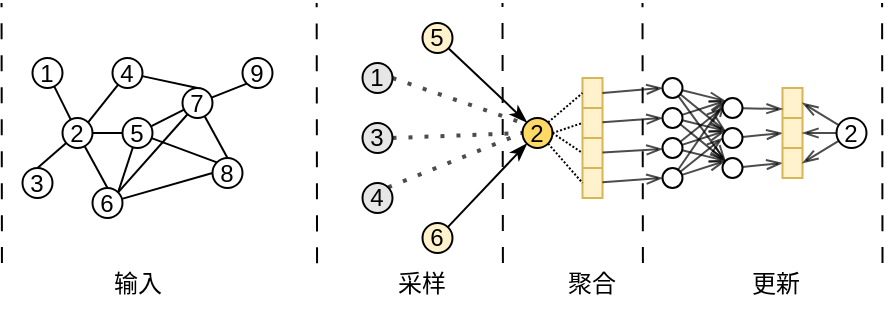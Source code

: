 <mxfile version="26.2.13" pages="2">
  <diagram name="第 1 页" id="LxelXvVXPiTQqQ4sb4Tv">
    <mxGraphModel dx="1076" dy="818" grid="1" gridSize="10" guides="1" tooltips="1" connect="1" arrows="1" fold="1" page="1" pageScale="1" pageWidth="827" pageHeight="1169" math="0" shadow="0">
      <root>
        <mxCell id="0" />
        <mxCell id="1" parent="0" />
        <mxCell id="H5An6maERPsgCziN6ppM-3" style="edgeStyle=none;rounded=0;orthogonalLoop=1;jettySize=auto;html=1;entryX=0.5;entryY=0;entryDx=0;entryDy=0;strokeColor=default;align=center;verticalAlign=middle;fontFamily=Helvetica;fontSize=11;fontColor=default;labelBackgroundColor=default;endArrow=none;endFill=0;" parent="1" source="H5An6maERPsgCziN6ppM-6" target="H5An6maERPsgCziN6ppM-20" edge="1">
          <mxGeometry relative="1" as="geometry" />
        </mxCell>
        <mxCell id="H5An6maERPsgCziN6ppM-4" style="edgeStyle=none;rounded=0;orthogonalLoop=1;jettySize=auto;html=1;entryX=0.5;entryY=0;entryDx=0;entryDy=0;strokeColor=default;align=center;verticalAlign=middle;fontFamily=Helvetica;fontSize=11;fontColor=default;labelBackgroundColor=default;endArrow=none;endFill=0;" parent="1" source="H5An6maERPsgCziN6ppM-6" target="H5An6maERPsgCziN6ppM-22" edge="1">
          <mxGeometry relative="1" as="geometry" />
        </mxCell>
        <mxCell id="H5An6maERPsgCziN6ppM-5" style="edgeStyle=none;rounded=0;orthogonalLoop=1;jettySize=auto;html=1;entryX=0;entryY=0.5;entryDx=0;entryDy=0;strokeColor=default;align=center;verticalAlign=middle;fontFamily=Helvetica;fontSize=11;fontColor=default;labelBackgroundColor=default;endArrow=none;endFill=0;" parent="1" source="H5An6maERPsgCziN6ppM-6" target="H5An6maERPsgCziN6ppM-17" edge="1">
          <mxGeometry relative="1" as="geometry" />
        </mxCell>
        <mxCell id="H5An6maERPsgCziN6ppM-6" value="2" style="ellipse;whiteSpace=wrap;html=1;aspect=fixed;fillColor=default;" parent="1" vertex="1">
          <mxGeometry x="406.25" y="1040" width="15" height="15" as="geometry" />
        </mxCell>
        <mxCell id="H5An6maERPsgCziN6ppM-7" style="edgeStyle=none;rounded=0;orthogonalLoop=1;jettySize=auto;html=1;entryX=1;entryY=0;entryDx=0;entryDy=0;strokeColor=default;align=center;verticalAlign=middle;fontFamily=Helvetica;fontSize=11;fontColor=default;labelBackgroundColor=default;endArrow=none;endFill=0;" parent="1" source="H5An6maERPsgCziN6ppM-9" target="H5An6maERPsgCziN6ppM-6" edge="1">
          <mxGeometry relative="1" as="geometry" />
        </mxCell>
        <mxCell id="H5An6maERPsgCziN6ppM-8" style="edgeStyle=none;rounded=0;orthogonalLoop=1;jettySize=auto;html=1;entryX=0.5;entryY=0;entryDx=0;entryDy=0;strokeColor=default;align=center;verticalAlign=middle;fontFamily=Helvetica;fontSize=11;fontColor=default;labelBackgroundColor=default;endArrow=none;endFill=0;" parent="1" source="H5An6maERPsgCziN6ppM-9" target="H5An6maERPsgCziN6ppM-14" edge="1">
          <mxGeometry relative="1" as="geometry" />
        </mxCell>
        <mxCell id="H5An6maERPsgCziN6ppM-9" value="4" style="ellipse;whiteSpace=wrap;html=1;aspect=fixed;" parent="1" vertex="1">
          <mxGeometry x="431.25" y="1010" width="15" height="15" as="geometry" />
        </mxCell>
        <mxCell id="H5An6maERPsgCziN6ppM-10" style="edgeStyle=none;rounded=0;orthogonalLoop=1;jettySize=auto;html=1;strokeColor=default;align=center;verticalAlign=middle;fontFamily=Helvetica;fontSize=11;fontColor=default;labelBackgroundColor=default;endArrow=none;endFill=0;" parent="1" source="H5An6maERPsgCziN6ppM-14" target="H5An6maERPsgCziN6ppM-17" edge="1">
          <mxGeometry relative="1" as="geometry" />
        </mxCell>
        <mxCell id="H5An6maERPsgCziN6ppM-11" style="edgeStyle=none;rounded=0;orthogonalLoop=1;jettySize=auto;html=1;entryX=0.5;entryY=0;entryDx=0;entryDy=0;strokeColor=default;align=center;verticalAlign=middle;fontFamily=Helvetica;fontSize=11;fontColor=default;labelBackgroundColor=default;endArrow=none;endFill=0;" parent="1" source="H5An6maERPsgCziN6ppM-14" target="H5An6maERPsgCziN6ppM-23" edge="1">
          <mxGeometry relative="1" as="geometry" />
        </mxCell>
        <mxCell id="H5An6maERPsgCziN6ppM-12" style="edgeStyle=none;rounded=0;orthogonalLoop=1;jettySize=auto;html=1;entryX=0;entryY=1;entryDx=0;entryDy=0;strokeColor=default;align=center;verticalAlign=middle;fontFamily=Helvetica;fontSize=11;fontColor=default;labelBackgroundColor=default;endArrow=none;endFill=0;" parent="1" source="H5An6maERPsgCziN6ppM-14" target="H5An6maERPsgCziN6ppM-24" edge="1">
          <mxGeometry relative="1" as="geometry" />
        </mxCell>
        <mxCell id="H5An6maERPsgCziN6ppM-13" style="edgeStyle=none;rounded=0;orthogonalLoop=1;jettySize=auto;html=1;entryX=1;entryY=0;entryDx=0;entryDy=0;strokeColor=default;align=center;verticalAlign=middle;fontFamily=Helvetica;fontSize=11;fontColor=default;labelBackgroundColor=default;endArrow=none;endFill=0;" parent="1" source="H5An6maERPsgCziN6ppM-14" target="H5An6maERPsgCziN6ppM-22" edge="1">
          <mxGeometry relative="1" as="geometry" />
        </mxCell>
        <mxCell id="H5An6maERPsgCziN6ppM-14" value="7" style="ellipse;whiteSpace=wrap;html=1;aspect=fixed;" parent="1" vertex="1">
          <mxGeometry x="466.25" y="1025" width="15" height="15" as="geometry" />
        </mxCell>
        <mxCell id="H5An6maERPsgCziN6ppM-15" style="edgeStyle=none;rounded=0;orthogonalLoop=1;jettySize=auto;html=1;entryX=1;entryY=0;entryDx=0;entryDy=0;strokeColor=default;align=center;verticalAlign=middle;fontFamily=Helvetica;fontSize=11;fontColor=default;labelBackgroundColor=default;endArrow=none;endFill=0;" parent="1" source="H5An6maERPsgCziN6ppM-17" target="H5An6maERPsgCziN6ppM-22" edge="1">
          <mxGeometry relative="1" as="geometry" />
        </mxCell>
        <mxCell id="H5An6maERPsgCziN6ppM-16" style="edgeStyle=none;rounded=0;orthogonalLoop=1;jettySize=auto;html=1;entryX=0;entryY=0;entryDx=0;entryDy=0;strokeColor=default;align=center;verticalAlign=middle;fontFamily=Helvetica;fontSize=11;fontColor=default;labelBackgroundColor=default;endArrow=none;endFill=0;" parent="1" source="H5An6maERPsgCziN6ppM-17" target="H5An6maERPsgCziN6ppM-23" edge="1">
          <mxGeometry relative="1" as="geometry" />
        </mxCell>
        <mxCell id="H5An6maERPsgCziN6ppM-17" value="5" style="ellipse;whiteSpace=wrap;html=1;aspect=fixed;" parent="1" vertex="1">
          <mxGeometry x="436.25" y="1040" width="15" height="15" as="geometry" />
        </mxCell>
        <mxCell id="H5An6maERPsgCziN6ppM-18" style="edgeStyle=none;rounded=0;orthogonalLoop=1;jettySize=auto;html=1;strokeColor=default;align=center;verticalAlign=middle;fontFamily=Helvetica;fontSize=11;fontColor=default;labelBackgroundColor=default;endArrow=none;endFill=0;" parent="1" source="H5An6maERPsgCziN6ppM-19" target="H5An6maERPsgCziN6ppM-6" edge="1">
          <mxGeometry relative="1" as="geometry" />
        </mxCell>
        <mxCell id="H5An6maERPsgCziN6ppM-19" value="1" style="ellipse;whiteSpace=wrap;html=1;aspect=fixed;" parent="1" vertex="1">
          <mxGeometry x="391.25" y="1010" width="15" height="15" as="geometry" />
        </mxCell>
        <mxCell id="H5An6maERPsgCziN6ppM-20" value="3" style="ellipse;whiteSpace=wrap;html=1;aspect=fixed;" parent="1" vertex="1">
          <mxGeometry x="386.25" y="1065" width="15" height="15" as="geometry" />
        </mxCell>
        <mxCell id="H5An6maERPsgCziN6ppM-21" style="edgeStyle=none;rounded=0;orthogonalLoop=1;jettySize=auto;html=1;entryX=0;entryY=0.5;entryDx=0;entryDy=0;strokeColor=default;align=center;verticalAlign=middle;fontFamily=Helvetica;fontSize=11;fontColor=default;labelBackgroundColor=default;endArrow=none;endFill=0;" parent="1" source="H5An6maERPsgCziN6ppM-22" target="H5An6maERPsgCziN6ppM-23" edge="1">
          <mxGeometry relative="1" as="geometry" />
        </mxCell>
        <mxCell id="H5An6maERPsgCziN6ppM-22" value="6" style="ellipse;whiteSpace=wrap;html=1;aspect=fixed;" parent="1" vertex="1">
          <mxGeometry x="421.25" y="1075" width="15" height="15" as="geometry" />
        </mxCell>
        <mxCell id="H5An6maERPsgCziN6ppM-23" value="8" style="ellipse;whiteSpace=wrap;html=1;aspect=fixed;" parent="1" vertex="1">
          <mxGeometry x="481.25" y="1060" width="15" height="15" as="geometry" />
        </mxCell>
        <mxCell id="H5An6maERPsgCziN6ppM-24" value="9" style="ellipse;whiteSpace=wrap;html=1;aspect=fixed;" parent="1" vertex="1">
          <mxGeometry x="496.25" y="1010" width="15" height="15" as="geometry" />
        </mxCell>
        <mxCell id="H5An6maERPsgCziN6ppM-25" value="" style="endArrow=none;dashed=1;html=1;rounded=0;fontSize=12;startSize=8;endSize=8;curved=1;exitX=0.156;exitY=0.786;exitDx=0;exitDy=0;exitPerimeter=0;dashPattern=8 8;" parent="1" edge="1">
          <mxGeometry width="50" height="50" relative="1" as="geometry">
            <mxPoint x="375.97" y="1112.54" as="sourcePoint" />
            <mxPoint x="375.77" y="982.46" as="targetPoint" />
          </mxGeometry>
        </mxCell>
        <mxCell id="H5An6maERPsgCziN6ppM-26" value="" style="endArrow=none;dashed=1;html=1;rounded=0;fontSize=12;startSize=8;endSize=8;curved=1;exitX=0.156;exitY=0.786;exitDx=0;exitDy=0;exitPerimeter=0;dashPattern=8 8;" parent="1" edge="1">
          <mxGeometry width="50" height="50" relative="1" as="geometry">
            <mxPoint x="533.53" y="1112.58" as="sourcePoint" />
            <mxPoint x="533.33" y="982.5" as="targetPoint" />
          </mxGeometry>
        </mxCell>
        <mxCell id="H5An6maERPsgCziN6ppM-27" value="2" style="ellipse;whiteSpace=wrap;html=1;aspect=fixed;fillColor=#FFD966;" parent="1" vertex="1">
          <mxGeometry x="636.25" y="1040" width="15" height="15" as="geometry" />
        </mxCell>
        <mxCell id="H5An6maERPsgCziN6ppM-71" style="edgeStyle=none;curved=0;rounded=0;orthogonalLoop=1;jettySize=auto;html=1;entryX=0;entryY=0;entryDx=0;entryDy=0;fontSize=12;endArrow=classicThin;endFill=1;" parent="1" source="H5An6maERPsgCziN6ppM-29" target="H5An6maERPsgCziN6ppM-27" edge="1">
          <mxGeometry relative="1" as="geometry" />
        </mxCell>
        <mxCell id="H5An6maERPsgCziN6ppM-29" value="5" style="ellipse;whiteSpace=wrap;html=1;aspect=fixed;fillColor=#FFF2CC;" parent="1" vertex="1">
          <mxGeometry x="586.25" y="992.5" width="15" height="15" as="geometry" />
        </mxCell>
        <mxCell id="H5An6maERPsgCziN6ppM-74" style="edgeStyle=none;curved=0;rounded=0;orthogonalLoop=1;jettySize=auto;html=1;entryX=0;entryY=1;entryDx=0;entryDy=0;strokeColor=default;align=center;verticalAlign=middle;fontFamily=Helvetica;fontSize=12;fontColor=default;labelBackgroundColor=default;endArrow=classicThin;endFill=1;" parent="1" source="H5An6maERPsgCziN6ppM-30" target="H5An6maERPsgCziN6ppM-27" edge="1">
          <mxGeometry relative="1" as="geometry" />
        </mxCell>
        <mxCell id="H5An6maERPsgCziN6ppM-30" value="6" style="ellipse;whiteSpace=wrap;html=1;aspect=fixed;fillColor=#FFF2CC;" parent="1" vertex="1">
          <mxGeometry x="586.25" y="1092.5" width="15" height="15" as="geometry" />
        </mxCell>
        <mxCell id="H5An6maERPsgCziN6ppM-31" value="1" style="ellipse;whiteSpace=wrap;html=1;aspect=fixed;fillColor=#E6E6E6;" parent="1" vertex="1">
          <mxGeometry x="556.25" y="1012.5" width="15" height="15" as="geometry" />
        </mxCell>
        <mxCell id="H5An6maERPsgCziN6ppM-32" value="3" style="ellipse;whiteSpace=wrap;html=1;aspect=fixed;direction=south;fillColor=#E6E6E6;" parent="1" vertex="1">
          <mxGeometry x="556.25" y="1042.5" width="15" height="15" as="geometry" />
        </mxCell>
        <mxCell id="H5An6maERPsgCziN6ppM-33" value="4" style="ellipse;whiteSpace=wrap;html=1;aspect=fixed;fillColor=#E6E6E6;" parent="1" vertex="1">
          <mxGeometry x="556.25" y="1072.5" width="15" height="15" as="geometry" />
        </mxCell>
        <mxCell id="H5An6maERPsgCziN6ppM-37" value="" style="endArrow=none;dashed=1;html=1;rounded=0;fontSize=12;startSize=8;endSize=8;curved=0;exitX=0.156;exitY=0.786;exitDx=0;exitDy=0;exitPerimeter=0;dashPattern=8 8;" parent="1" edge="1">
          <mxGeometry width="50" height="50" relative="1" as="geometry">
            <mxPoint x="626.45" y="1112.54" as="sourcePoint" />
            <mxPoint x="626.25" y="982.46" as="targetPoint" />
          </mxGeometry>
        </mxCell>
        <mxCell id="H5An6maERPsgCziN6ppM-38" value="" style="shape=table;startSize=0;container=1;collapsible=0;childLayout=tableLayout;fillColor=#fff2cc;strokeColor=#d6b656;" parent="1" vertex="1">
          <mxGeometry x="666.25" y="1020" width="10" height="60" as="geometry" />
        </mxCell>
        <mxCell id="H5An6maERPsgCziN6ppM-41" value="" style="shape=tableRow;horizontal=0;startSize=0;swimlaneHead=0;swimlaneBody=0;strokeColor=inherit;top=0;left=0;bottom=0;right=0;collapsible=0;dropTarget=0;fillColor=none;points=[[0,0.5],[1,0.5]];portConstraint=eastwest;" parent="H5An6maERPsgCziN6ppM-38" vertex="1">
          <mxGeometry width="10" height="15" as="geometry" />
        </mxCell>
        <mxCell id="H5An6maERPsgCziN6ppM-42" value="" style="shape=partialRectangle;html=1;whiteSpace=wrap;connectable=0;strokeColor=inherit;overflow=hidden;fillColor=none;top=0;left=0;bottom=0;right=0;pointerEvents=1;" parent="H5An6maERPsgCziN6ppM-41" vertex="1">
          <mxGeometry width="10" height="15" as="geometry">
            <mxRectangle width="10" height="15" as="alternateBounds" />
          </mxGeometry>
        </mxCell>
        <mxCell id="H5An6maERPsgCziN6ppM-43" value="" style="shape=tableRow;horizontal=0;startSize=0;swimlaneHead=0;swimlaneBody=0;strokeColor=inherit;top=0;left=0;bottom=0;right=0;collapsible=0;dropTarget=0;fillColor=none;points=[[0,0.5],[1,0.5]];portConstraint=eastwest;" parent="H5An6maERPsgCziN6ppM-38" vertex="1">
          <mxGeometry y="15" width="10" height="15" as="geometry" />
        </mxCell>
        <mxCell id="H5An6maERPsgCziN6ppM-44" value="" style="shape=partialRectangle;html=1;whiteSpace=wrap;connectable=0;strokeColor=inherit;overflow=hidden;fillColor=none;top=0;left=0;bottom=0;right=0;pointerEvents=1;" parent="H5An6maERPsgCziN6ppM-43" vertex="1">
          <mxGeometry width="10" height="15" as="geometry">
            <mxRectangle width="10" height="15" as="alternateBounds" />
          </mxGeometry>
        </mxCell>
        <mxCell id="H5An6maERPsgCziN6ppM-45" value="" style="shape=tableRow;horizontal=0;startSize=0;swimlaneHead=0;swimlaneBody=0;strokeColor=inherit;top=0;left=0;bottom=0;right=0;collapsible=0;dropTarget=0;fillColor=none;points=[[0,0.5],[1,0.5]];portConstraint=eastwest;" parent="H5An6maERPsgCziN6ppM-38" vertex="1">
          <mxGeometry y="30" width="10" height="15" as="geometry" />
        </mxCell>
        <mxCell id="H5An6maERPsgCziN6ppM-46" value="" style="shape=partialRectangle;html=1;whiteSpace=wrap;connectable=0;strokeColor=inherit;overflow=hidden;fillColor=none;top=0;left=0;bottom=0;right=0;pointerEvents=1;" parent="H5An6maERPsgCziN6ppM-45" vertex="1">
          <mxGeometry width="10" height="15" as="geometry">
            <mxRectangle width="10" height="15" as="alternateBounds" />
          </mxGeometry>
        </mxCell>
        <mxCell id="H5An6maERPsgCziN6ppM-39" value="" style="shape=tableRow;horizontal=0;startSize=0;swimlaneHead=0;swimlaneBody=0;strokeColor=inherit;top=0;left=0;bottom=0;right=0;collapsible=0;dropTarget=0;fillColor=none;points=[[0,0.5],[1,0.5]];portConstraint=eastwest;" parent="H5An6maERPsgCziN6ppM-38" vertex="1">
          <mxGeometry y="45" width="10" height="15" as="geometry" />
        </mxCell>
        <mxCell id="H5An6maERPsgCziN6ppM-40" value="" style="shape=partialRectangle;html=1;whiteSpace=wrap;connectable=0;strokeColor=inherit;overflow=hidden;fillColor=none;top=0;left=0;bottom=0;right=0;pointerEvents=1;" parent="H5An6maERPsgCziN6ppM-39" vertex="1">
          <mxGeometry width="10" height="15" as="geometry">
            <mxRectangle width="10" height="15" as="alternateBounds" />
          </mxGeometry>
        </mxCell>
        <mxCell id="H5An6maERPsgCziN6ppM-48" value="" style="endArrow=none;dashed=1;html=1;rounded=0;fontSize=12;startSize=8;endSize=8;curved=1;exitX=0.156;exitY=0.786;exitDx=0;exitDy=0;exitPerimeter=0;dashPattern=8 8;" parent="1" edge="1">
          <mxGeometry width="50" height="50" relative="1" as="geometry">
            <mxPoint x="696.45" y="1112.54" as="sourcePoint" />
            <mxPoint x="696.25" y="982.46" as="targetPoint" />
          </mxGeometry>
        </mxCell>
        <mxCell id="H5An6maERPsgCziN6ppM-84" style="edgeStyle=none;curved=0;rounded=0;orthogonalLoop=1;jettySize=auto;html=1;entryX=0;entryY=0;entryDx=0;entryDy=0;opacity=70;strokeColor=default;align=center;verticalAlign=middle;fontFamily=Helvetica;fontSize=12;fontColor=default;labelBackgroundColor=default;endArrow=openThin;endFill=0;" parent="1" source="H5An6maERPsgCziN6ppM-49" target="H5An6maERPsgCziN6ppM-58" edge="1">
          <mxGeometry relative="1" as="geometry" />
        </mxCell>
        <mxCell id="H5An6maERPsgCziN6ppM-90" style="edgeStyle=none;curved=0;rounded=0;orthogonalLoop=1;jettySize=auto;html=1;entryX=0;entryY=0;entryDx=0;entryDy=0;opacity=70;strokeColor=default;align=center;verticalAlign=middle;fontFamily=Helvetica;fontSize=12;fontColor=default;labelBackgroundColor=default;endArrow=openThin;endFill=0;" parent="1" source="H5An6maERPsgCziN6ppM-49" target="H5An6maERPsgCziN6ppM-59" edge="1">
          <mxGeometry relative="1" as="geometry" />
        </mxCell>
        <mxCell id="H5An6maERPsgCziN6ppM-95" style="edgeStyle=none;curved=0;rounded=0;orthogonalLoop=1;jettySize=auto;html=1;entryX=0;entryY=0;entryDx=0;entryDy=0;opacity=70;strokeColor=default;align=center;verticalAlign=middle;fontFamily=Helvetica;fontSize=12;fontColor=default;labelBackgroundColor=default;endArrow=openThin;endFill=0;" parent="1" source="H5An6maERPsgCziN6ppM-49" target="H5An6maERPsgCziN6ppM-60" edge="1">
          <mxGeometry relative="1" as="geometry" />
        </mxCell>
        <mxCell id="H5An6maERPsgCziN6ppM-49" value="" style="ellipse;whiteSpace=wrap;html=1;aspect=fixed;" parent="1" vertex="1">
          <mxGeometry x="706.25" y="1020" width="10" height="10" as="geometry" />
        </mxCell>
        <mxCell id="H5An6maERPsgCziN6ppM-85" style="edgeStyle=none;curved=0;rounded=0;orthogonalLoop=1;jettySize=auto;html=1;entryX=0;entryY=0;entryDx=0;entryDy=0;opacity=70;strokeColor=default;align=center;verticalAlign=middle;fontFamily=Helvetica;fontSize=12;fontColor=default;labelBackgroundColor=default;endArrow=openThin;endFill=0;" parent="1" source="H5An6maERPsgCziN6ppM-50" target="H5An6maERPsgCziN6ppM-58" edge="1">
          <mxGeometry relative="1" as="geometry" />
        </mxCell>
        <mxCell id="H5An6maERPsgCziN6ppM-92" style="edgeStyle=none;curved=0;rounded=0;orthogonalLoop=1;jettySize=auto;html=1;entryX=0;entryY=0;entryDx=0;entryDy=0;opacity=70;strokeColor=default;align=center;verticalAlign=middle;fontFamily=Helvetica;fontSize=12;fontColor=default;labelBackgroundColor=default;endArrow=openThin;endFill=0;" parent="1" source="H5An6maERPsgCziN6ppM-50" target="H5An6maERPsgCziN6ppM-59" edge="1">
          <mxGeometry relative="1" as="geometry" />
        </mxCell>
        <mxCell id="H5An6maERPsgCziN6ppM-96" style="edgeStyle=none;curved=0;rounded=0;orthogonalLoop=1;jettySize=auto;html=1;entryX=0;entryY=0;entryDx=0;entryDy=0;opacity=70;strokeColor=default;align=center;verticalAlign=middle;fontFamily=Helvetica;fontSize=12;fontColor=default;labelBackgroundColor=default;endArrow=openThin;endFill=0;" parent="1" source="H5An6maERPsgCziN6ppM-50" target="H5An6maERPsgCziN6ppM-60" edge="1">
          <mxGeometry relative="1" as="geometry" />
        </mxCell>
        <mxCell id="H5An6maERPsgCziN6ppM-50" value="" style="ellipse;whiteSpace=wrap;html=1;aspect=fixed;" parent="1" vertex="1">
          <mxGeometry x="706.25" y="1035" width="10" height="10" as="geometry" />
        </mxCell>
        <mxCell id="H5An6maERPsgCziN6ppM-87" style="edgeStyle=none;curved=0;rounded=0;orthogonalLoop=1;jettySize=auto;html=1;opacity=70;strokeColor=default;align=center;verticalAlign=middle;fontFamily=Helvetica;fontSize=12;fontColor=default;labelBackgroundColor=default;endArrow=openThin;endFill=0;entryX=0;entryY=0.5;entryDx=0;entryDy=0;" parent="1" source="H5An6maERPsgCziN6ppM-51" target="H5An6maERPsgCziN6ppM-58" edge="1">
          <mxGeometry relative="1" as="geometry">
            <mxPoint x="726.25" y="1032.5" as="targetPoint" />
          </mxGeometry>
        </mxCell>
        <mxCell id="H5An6maERPsgCziN6ppM-93" style="edgeStyle=none;curved=0;rounded=0;orthogonalLoop=1;jettySize=auto;html=1;entryX=0;entryY=0;entryDx=0;entryDy=0;opacity=70;strokeColor=default;align=center;verticalAlign=middle;fontFamily=Helvetica;fontSize=12;fontColor=default;labelBackgroundColor=default;endArrow=openThin;endFill=0;" parent="1" source="H5An6maERPsgCziN6ppM-51" target="H5An6maERPsgCziN6ppM-59" edge="1">
          <mxGeometry relative="1" as="geometry" />
        </mxCell>
        <mxCell id="H5An6maERPsgCziN6ppM-97" style="edgeStyle=none;curved=0;rounded=0;orthogonalLoop=1;jettySize=auto;html=1;entryX=0;entryY=0;entryDx=0;entryDy=0;opacity=70;strokeColor=default;align=center;verticalAlign=middle;fontFamily=Helvetica;fontSize=12;fontColor=default;labelBackgroundColor=default;endArrow=openThin;endFill=0;" parent="1" source="H5An6maERPsgCziN6ppM-51" target="H5An6maERPsgCziN6ppM-60" edge="1">
          <mxGeometry relative="1" as="geometry" />
        </mxCell>
        <mxCell id="H5An6maERPsgCziN6ppM-51" value="" style="ellipse;whiteSpace=wrap;html=1;aspect=fixed;" parent="1" vertex="1">
          <mxGeometry x="706.25" y="1050" width="10" height="10" as="geometry" />
        </mxCell>
        <mxCell id="H5An6maERPsgCziN6ppM-88" style="edgeStyle=none;curved=0;rounded=0;orthogonalLoop=1;jettySize=auto;html=1;opacity=70;strokeColor=default;align=center;verticalAlign=middle;fontFamily=Helvetica;fontSize=12;fontColor=default;labelBackgroundColor=default;endArrow=openThin;endFill=0;entryX=0;entryY=0;entryDx=0;entryDy=0;" parent="1" source="H5An6maERPsgCziN6ppM-52" target="H5An6maERPsgCziN6ppM-58" edge="1">
          <mxGeometry relative="1" as="geometry">
            <mxPoint x="726.25" y="1032.5" as="targetPoint" />
          </mxGeometry>
        </mxCell>
        <mxCell id="H5An6maERPsgCziN6ppM-94" style="edgeStyle=none;curved=0;rounded=0;orthogonalLoop=1;jettySize=auto;html=1;entryX=0;entryY=0.5;entryDx=0;entryDy=0;opacity=70;strokeColor=default;align=center;verticalAlign=middle;fontFamily=Helvetica;fontSize=12;fontColor=default;labelBackgroundColor=default;endArrow=openThin;endFill=0;" parent="1" source="H5An6maERPsgCziN6ppM-52" target="H5An6maERPsgCziN6ppM-59" edge="1">
          <mxGeometry relative="1" as="geometry" />
        </mxCell>
        <mxCell id="H5An6maERPsgCziN6ppM-98" style="edgeStyle=none;curved=0;rounded=0;orthogonalLoop=1;jettySize=auto;html=1;entryX=0;entryY=0;entryDx=0;entryDy=0;opacity=70;strokeColor=default;align=center;verticalAlign=middle;fontFamily=Helvetica;fontSize=12;fontColor=default;labelBackgroundColor=default;endArrow=openThin;endFill=0;" parent="1" source="H5An6maERPsgCziN6ppM-52" target="H5An6maERPsgCziN6ppM-60" edge="1">
          <mxGeometry relative="1" as="geometry" />
        </mxCell>
        <mxCell id="H5An6maERPsgCziN6ppM-52" value="" style="ellipse;whiteSpace=wrap;html=1;aspect=fixed;" parent="1" vertex="1">
          <mxGeometry x="706.25" y="1065" width="10" height="10" as="geometry" />
        </mxCell>
        <mxCell id="H5An6maERPsgCziN6ppM-58" value="" style="ellipse;whiteSpace=wrap;html=1;aspect=fixed;" parent="1" vertex="1">
          <mxGeometry x="736.25" y="1030" width="10" height="10" as="geometry" />
        </mxCell>
        <mxCell id="H5An6maERPsgCziN6ppM-103" style="edgeStyle=none;curved=0;rounded=0;orthogonalLoop=1;jettySize=auto;html=1;entryX=0;entryY=0.5;entryDx=0;entryDy=0;opacity=70;strokeColor=default;align=center;verticalAlign=middle;fontFamily=Helvetica;fontSize=12;fontColor=default;labelBackgroundColor=default;endArrow=openThin;endFill=0;" parent="1" source="H5An6maERPsgCziN6ppM-59" target="H5An6maERPsgCziN6ppM-64" edge="1">
          <mxGeometry relative="1" as="geometry" />
        </mxCell>
        <mxCell id="H5An6maERPsgCziN6ppM-59" value="" style="ellipse;whiteSpace=wrap;html=1;aspect=fixed;" parent="1" vertex="1">
          <mxGeometry x="736.25" y="1045" width="10" height="10" as="geometry" />
        </mxCell>
        <mxCell id="H5An6maERPsgCziN6ppM-104" style="edgeStyle=none;curved=0;rounded=0;orthogonalLoop=1;jettySize=auto;html=1;entryX=0;entryY=0.5;entryDx=0;entryDy=0;opacity=70;strokeColor=default;align=center;verticalAlign=middle;fontFamily=Helvetica;fontSize=12;fontColor=default;labelBackgroundColor=default;endArrow=openThin;endFill=0;" parent="1" source="H5An6maERPsgCziN6ppM-60" target="H5An6maERPsgCziN6ppM-66" edge="1">
          <mxGeometry relative="1" as="geometry" />
        </mxCell>
        <mxCell id="H5An6maERPsgCziN6ppM-60" value="" style="ellipse;whiteSpace=wrap;html=1;aspect=fixed;" parent="1" vertex="1">
          <mxGeometry x="736.25" y="1060" width="10" height="10" as="geometry" />
        </mxCell>
        <mxCell id="H5An6maERPsgCziN6ppM-61" value="" style="shape=table;startSize=0;container=1;collapsible=0;childLayout=tableLayout;fillColor=#fff2cc;strokeColor=#d6b656;" parent="1" vertex="1">
          <mxGeometry x="766.25" y="1025" width="10" height="45" as="geometry" />
        </mxCell>
        <mxCell id="H5An6maERPsgCziN6ppM-62" value="" style="shape=tableRow;horizontal=0;startSize=0;swimlaneHead=0;swimlaneBody=0;strokeColor=inherit;top=0;left=0;bottom=0;right=0;collapsible=0;dropTarget=0;fillColor=none;points=[[0,0.5],[1,0.5]];portConstraint=eastwest;" parent="H5An6maERPsgCziN6ppM-61" vertex="1">
          <mxGeometry width="10" height="15" as="geometry" />
        </mxCell>
        <mxCell id="H5An6maERPsgCziN6ppM-63" value="" style="shape=partialRectangle;html=1;whiteSpace=wrap;connectable=0;strokeColor=inherit;overflow=hidden;fillColor=none;top=0;left=0;bottom=0;right=0;pointerEvents=1;" parent="H5An6maERPsgCziN6ppM-62" vertex="1">
          <mxGeometry width="10" height="15" as="geometry">
            <mxRectangle width="10" height="15" as="alternateBounds" />
          </mxGeometry>
        </mxCell>
        <mxCell id="H5An6maERPsgCziN6ppM-64" value="" style="shape=tableRow;horizontal=0;startSize=0;swimlaneHead=0;swimlaneBody=0;strokeColor=inherit;top=0;left=0;bottom=0;right=0;collapsible=0;dropTarget=0;fillColor=none;points=[[0,0.5],[1,0.5]];portConstraint=eastwest;" parent="H5An6maERPsgCziN6ppM-61" vertex="1">
          <mxGeometry y="15" width="10" height="15" as="geometry" />
        </mxCell>
        <mxCell id="H5An6maERPsgCziN6ppM-65" value="" style="shape=partialRectangle;html=1;whiteSpace=wrap;connectable=0;strokeColor=inherit;overflow=hidden;fillColor=none;top=0;left=0;bottom=0;right=0;pointerEvents=1;" parent="H5An6maERPsgCziN6ppM-64" vertex="1">
          <mxGeometry width="10" height="15" as="geometry">
            <mxRectangle width="10" height="15" as="alternateBounds" />
          </mxGeometry>
        </mxCell>
        <mxCell id="H5An6maERPsgCziN6ppM-66" value="" style="shape=tableRow;horizontal=0;startSize=0;swimlaneHead=0;swimlaneBody=0;strokeColor=inherit;top=0;left=0;bottom=0;right=0;collapsible=0;dropTarget=0;fillColor=none;points=[[0,0.5],[1,0.5]];portConstraint=eastwest;" parent="H5An6maERPsgCziN6ppM-61" vertex="1">
          <mxGeometry y="30" width="10" height="15" as="geometry" />
        </mxCell>
        <mxCell id="H5An6maERPsgCziN6ppM-67" value="" style="shape=partialRectangle;html=1;whiteSpace=wrap;connectable=0;strokeColor=inherit;overflow=hidden;fillColor=none;top=0;left=0;bottom=0;right=0;pointerEvents=1;" parent="H5An6maERPsgCziN6ppM-66" vertex="1">
          <mxGeometry width="10" height="15" as="geometry">
            <mxRectangle width="10" height="15" as="alternateBounds" />
          </mxGeometry>
        </mxCell>
        <mxCell id="H5An6maERPsgCziN6ppM-105" style="edgeStyle=none;curved=0;rounded=0;orthogonalLoop=1;jettySize=auto;html=1;entryX=1;entryY=0.5;entryDx=0;entryDy=0;opacity=70;strokeColor=default;align=center;verticalAlign=middle;fontFamily=Helvetica;fontSize=12;fontColor=default;labelBackgroundColor=default;endArrow=openThin;endFill=0;" parent="1" source="H5An6maERPsgCziN6ppM-70" target="H5An6maERPsgCziN6ppM-62" edge="1">
          <mxGeometry relative="1" as="geometry" />
        </mxCell>
        <mxCell id="H5An6maERPsgCziN6ppM-106" style="edgeStyle=none;curved=0;rounded=0;orthogonalLoop=1;jettySize=auto;html=1;entryX=1;entryY=0.5;entryDx=0;entryDy=0;opacity=70;strokeColor=default;align=center;verticalAlign=middle;fontFamily=Helvetica;fontSize=12;fontColor=default;labelBackgroundColor=default;endArrow=openThin;endFill=0;" parent="1" source="H5An6maERPsgCziN6ppM-70" target="H5An6maERPsgCziN6ppM-64" edge="1">
          <mxGeometry relative="1" as="geometry" />
        </mxCell>
        <mxCell id="H5An6maERPsgCziN6ppM-107" style="edgeStyle=none;curved=0;rounded=0;orthogonalLoop=1;jettySize=auto;html=1;entryX=1;entryY=0.5;entryDx=0;entryDy=0;opacity=70;strokeColor=default;align=center;verticalAlign=middle;fontFamily=Helvetica;fontSize=12;fontColor=default;labelBackgroundColor=default;endArrow=openThin;endFill=0;" parent="1" source="H5An6maERPsgCziN6ppM-70" target="H5An6maERPsgCziN6ppM-66" edge="1">
          <mxGeometry relative="1" as="geometry" />
        </mxCell>
        <mxCell id="H5An6maERPsgCziN6ppM-70" value="2" style="ellipse;whiteSpace=wrap;html=1;aspect=fixed;" parent="1" vertex="1">
          <mxGeometry x="793.25" y="1040" width="15" height="15" as="geometry" />
        </mxCell>
        <mxCell id="H5An6maERPsgCziN6ppM-75" value="" style="endArrow=none;dashed=1;html=1;rounded=0;strokeColor=default;align=center;verticalAlign=middle;fontFamily=Helvetica;fontSize=12;fontColor=default;labelBackgroundColor=default;edgeStyle=none;curved=0;entryX=0;entryY=0.5;entryDx=0;entryDy=0;exitX=1;exitY=0;exitDx=0;exitDy=0;dashPattern=1 1;" parent="1" source="H5An6maERPsgCziN6ppM-27" target="H5An6maERPsgCziN6ppM-41" edge="1">
          <mxGeometry width="50" height="50" relative="1" as="geometry">
            <mxPoint x="638.75" y="1042.5" as="sourcePoint" />
            <mxPoint x="703.75" y="1040" as="targetPoint" />
          </mxGeometry>
        </mxCell>
        <mxCell id="H5An6maERPsgCziN6ppM-76" value="" style="endArrow=none;dashed=1;html=1;rounded=0;strokeColor=default;align=center;verticalAlign=middle;fontFamily=Helvetica;fontSize=12;fontColor=default;labelBackgroundColor=default;edgeStyle=none;curved=0;entryX=0;entryY=0.5;entryDx=0;entryDy=0;exitX=1;exitY=0.5;exitDx=0;exitDy=0;dashPattern=1 1;" parent="1" source="H5An6maERPsgCziN6ppM-27" target="H5An6maERPsgCziN6ppM-43" edge="1">
          <mxGeometry width="50" height="50" relative="1" as="geometry">
            <mxPoint x="656.25" y="1072.5" as="sourcePoint" />
            <mxPoint x="673.25" y="1057.5" as="targetPoint" />
          </mxGeometry>
        </mxCell>
        <mxCell id="H5An6maERPsgCziN6ppM-77" value="" style="endArrow=none;dashed=1;html=1;rounded=0;strokeColor=default;align=center;verticalAlign=middle;fontFamily=Helvetica;fontSize=12;fontColor=default;labelBackgroundColor=default;edgeStyle=none;curved=0;entryX=0;entryY=0.5;entryDx=0;entryDy=0;dashPattern=1 1;exitX=1;exitY=0.5;exitDx=0;exitDy=0;" parent="1" source="H5An6maERPsgCziN6ppM-27" target="H5An6maERPsgCziN6ppM-45" edge="1">
          <mxGeometry width="50" height="50" relative="1" as="geometry">
            <mxPoint x="656.25" y="1052.5" as="sourcePoint" />
            <mxPoint x="673.25" y="1067.5" as="targetPoint" />
          </mxGeometry>
        </mxCell>
        <mxCell id="H5An6maERPsgCziN6ppM-78" value="" style="endArrow=none;dashed=1;html=1;rounded=0;strokeColor=default;align=center;verticalAlign=middle;fontFamily=Helvetica;fontSize=12;fontColor=default;labelBackgroundColor=default;edgeStyle=none;curved=0;entryX=0;entryY=0.5;entryDx=0;entryDy=0;exitX=1;exitY=1;exitDx=0;exitDy=0;dashPattern=1 1;" parent="1" source="H5An6maERPsgCziN6ppM-27" target="H5An6maERPsgCziN6ppM-39" edge="1">
          <mxGeometry width="50" height="50" relative="1" as="geometry">
            <mxPoint x="656.25" y="1072.5" as="sourcePoint" />
            <mxPoint x="673.25" y="1057.5" as="targetPoint" />
          </mxGeometry>
        </mxCell>
        <mxCell id="H5An6maERPsgCziN6ppM-79" style="edgeStyle=none;curved=0;rounded=0;orthogonalLoop=1;jettySize=auto;html=1;exitX=1;exitY=0.5;exitDx=0;exitDy=0;entryX=0;entryY=0.5;entryDx=0;entryDy=0;strokeColor=default;align=center;verticalAlign=middle;fontFamily=Helvetica;fontSize=12;fontColor=default;labelBackgroundColor=default;endArrow=openThin;endFill=0;opacity=70;" parent="1" source="H5An6maERPsgCziN6ppM-41" target="H5An6maERPsgCziN6ppM-49" edge="1">
          <mxGeometry relative="1" as="geometry" />
        </mxCell>
        <mxCell id="H5An6maERPsgCziN6ppM-80" style="edgeStyle=none;curved=0;rounded=0;orthogonalLoop=1;jettySize=auto;html=1;entryX=0;entryY=0.5;entryDx=0;entryDy=0;opacity=70;strokeColor=default;align=center;verticalAlign=middle;fontFamily=Helvetica;fontSize=12;fontColor=default;labelBackgroundColor=default;endArrow=openThin;endFill=0;" parent="1" source="H5An6maERPsgCziN6ppM-43" target="H5An6maERPsgCziN6ppM-50" edge="1">
          <mxGeometry relative="1" as="geometry" />
        </mxCell>
        <mxCell id="H5An6maERPsgCziN6ppM-82" style="edgeStyle=none;curved=0;rounded=0;orthogonalLoop=1;jettySize=auto;html=1;opacity=70;strokeColor=default;align=center;verticalAlign=middle;fontFamily=Helvetica;fontSize=12;fontColor=default;labelBackgroundColor=default;endArrow=openThin;endFill=0;" parent="1" source="H5An6maERPsgCziN6ppM-45" edge="1">
          <mxGeometry relative="1" as="geometry">
            <mxPoint x="706.25" y="1055.5" as="targetPoint" />
          </mxGeometry>
        </mxCell>
        <mxCell id="H5An6maERPsgCziN6ppM-83" style="edgeStyle=none;curved=0;rounded=0;orthogonalLoop=1;jettySize=auto;html=1;entryX=0;entryY=0.5;entryDx=0;entryDy=0;opacity=70;strokeColor=default;align=center;verticalAlign=middle;fontFamily=Helvetica;fontSize=12;fontColor=default;labelBackgroundColor=default;endArrow=openThin;endFill=0;" parent="1" source="H5An6maERPsgCziN6ppM-39" target="H5An6maERPsgCziN6ppM-52" edge="1">
          <mxGeometry relative="1" as="geometry" />
        </mxCell>
        <mxCell id="H5An6maERPsgCziN6ppM-99" style="edgeStyle=none;curved=0;rounded=0;orthogonalLoop=1;jettySize=auto;html=1;opacity=70;strokeColor=default;align=center;verticalAlign=middle;fontFamily=Helvetica;fontSize=12;fontColor=default;labelBackgroundColor=default;endArrow=openThin;endFill=0;" parent="1" source="H5An6maERPsgCziN6ppM-58" edge="1">
          <mxGeometry relative="1" as="geometry">
            <mxPoint x="766.25" y="1035.5" as="targetPoint" />
          </mxGeometry>
        </mxCell>
        <mxCell id="H5An6maERPsgCziN6ppM-109" value="" style="endArrow=none;dashed=1;html=1;dashPattern=1 3;strokeWidth=2;rounded=0;opacity=70;strokeColor=default;align=center;verticalAlign=middle;fontFamily=Helvetica;fontSize=12;fontColor=default;labelBackgroundColor=default;edgeStyle=none;curved=0;entryX=0;entryY=0.5;entryDx=0;entryDy=0;exitX=0.5;exitY=0;exitDx=0;exitDy=0;" parent="1" source="H5An6maERPsgCziN6ppM-32" target="H5An6maERPsgCziN6ppM-27" edge="1">
          <mxGeometry width="50" height="50" relative="1" as="geometry">
            <mxPoint x="556.25" y="1062.5" as="sourcePoint" />
            <mxPoint x="606.25" y="1012.5" as="targetPoint" />
          </mxGeometry>
        </mxCell>
        <mxCell id="H5An6maERPsgCziN6ppM-110" value="" style="endArrow=none;dashed=1;html=1;dashPattern=1 3;strokeWidth=2;rounded=0;opacity=70;strokeColor=default;align=center;verticalAlign=middle;fontFamily=Helvetica;fontSize=12;fontColor=default;labelBackgroundColor=default;edgeStyle=none;curved=0;exitX=1;exitY=0.5;exitDx=0;exitDy=0;" parent="1" source="H5An6maERPsgCziN6ppM-31" edge="1">
          <mxGeometry width="50" height="50" relative="1" as="geometry">
            <mxPoint x="556.25" y="1062.5" as="sourcePoint" />
            <mxPoint x="636.25" y="1042.5" as="targetPoint" />
          </mxGeometry>
        </mxCell>
        <mxCell id="H5An6maERPsgCziN6ppM-111" value="" style="endArrow=none;dashed=1;html=1;dashPattern=1 3;strokeWidth=2;rounded=0;opacity=70;strokeColor=default;align=center;verticalAlign=middle;fontFamily=Helvetica;fontSize=12;fontColor=default;labelBackgroundColor=default;edgeStyle=none;curved=0;exitX=1;exitY=0;exitDx=0;exitDy=0;entryX=0;entryY=0.5;entryDx=0;entryDy=0;" parent="1" source="H5An6maERPsgCziN6ppM-33" target="H5An6maERPsgCziN6ppM-27" edge="1">
          <mxGeometry width="50" height="50" relative="1" as="geometry">
            <mxPoint x="576.25" y="1092.5" as="sourcePoint" />
            <mxPoint x="626.25" y="1042.5" as="targetPoint" />
          </mxGeometry>
        </mxCell>
        <mxCell id="H5An6maERPsgCziN6ppM-112" value="" style="endArrow=none;dashed=1;html=1;rounded=0;fontSize=12;startSize=8;endSize=8;curved=1;exitX=0.156;exitY=0.786;exitDx=0;exitDy=0;exitPerimeter=0;dashPattern=8 8;" parent="1" edge="1">
          <mxGeometry width="50" height="50" relative="1" as="geometry">
            <mxPoint x="816.25" y="1112.54" as="sourcePoint" />
            <mxPoint x="816.05" y="982.46" as="targetPoint" />
          </mxGeometry>
        </mxCell>
        <mxCell id="H5An6maERPsgCziN6ppM-113" value="输入" style="text;html=1;align=center;verticalAlign=middle;whiteSpace=wrap;rounded=0;fontSize=12;fontFamily=Helvetica;fontColor=default;labelBackgroundColor=default;" parent="1" vertex="1">
          <mxGeometry x="413.75" y="1107.5" width="60" height="30" as="geometry" />
        </mxCell>
        <mxCell id="H5An6maERPsgCziN6ppM-114" value="采样" style="text;html=1;align=center;verticalAlign=middle;whiteSpace=wrap;rounded=0;fontSize=12;fontFamily=Helvetica;fontColor=default;labelBackgroundColor=default;" parent="1" vertex="1">
          <mxGeometry x="556.25" y="1107.5" width="60" height="30" as="geometry" />
        </mxCell>
        <mxCell id="H5An6maERPsgCziN6ppM-115" value="聚合" style="text;html=1;align=center;verticalAlign=middle;whiteSpace=wrap;rounded=0;fontSize=12;fontFamily=Helvetica;fontColor=default;labelBackgroundColor=default;" parent="1" vertex="1">
          <mxGeometry x="641.25" y="1107.5" width="60" height="30" as="geometry" />
        </mxCell>
        <mxCell id="H5An6maERPsgCziN6ppM-116" value="更新" style="text;html=1;align=center;verticalAlign=middle;whiteSpace=wrap;rounded=0;fontSize=12;fontFamily=Helvetica;fontColor=default;labelBackgroundColor=default;" parent="1" vertex="1">
          <mxGeometry x="733.25" y="1107.5" width="60" height="30" as="geometry" />
        </mxCell>
      </root>
    </mxGraphModel>
  </diagram>
  <diagram id="PayYvYR8VElCdj1Ou2Yp" name="第 2 页">
    <mxGraphModel dx="1413" dy="1028" grid="0" gridSize="10" guides="1" tooltips="1" connect="1" arrows="1" fold="1" page="0" pageScale="1" pageWidth="827" pageHeight="1169" math="0" shadow="0">
      <root>
        <mxCell id="0" />
        <mxCell id="1" parent="0" />
        <mxCell id="ITthN1EmGHJ_F7gVX4j5-62" value="" style="rounded=0;whiteSpace=wrap;html=1;fontFamily=Times New Roman;fontSize=16;fontColor=default;labelBackgroundColor=default;strokeColor=#3399FF;strokeWidth=2;" parent="1" vertex="1">
          <mxGeometry x="17" y="74" width="98" height="73" as="geometry" />
        </mxCell>
        <mxCell id="ITthN1EmGHJ_F7gVX4j5-61" value="" style="rounded=0;whiteSpace=wrap;html=1;fontFamily=Times New Roman;fontSize=16;fontColor=default;labelBackgroundColor=default;strokeColor=#4D9900;strokeWidth=2;" parent="1" vertex="1">
          <mxGeometry x="129" y="159" width="151" height="34" as="geometry" />
        </mxCell>
        <mxCell id="ITthN1EmGHJ_F7gVX4j5-59" value="" style="rounded=0;whiteSpace=wrap;html=1;fontFamily=Times New Roman;fontSize=16;fontColor=default;labelBackgroundColor=default;strokeColor=#FF6666;strokeWidth=2;" parent="1" vertex="1">
          <mxGeometry x="128" y="70" width="152" height="79" as="geometry" />
        </mxCell>
        <mxCell id="ITthN1EmGHJ_F7gVX4j5-58" value="" style="rounded=0;whiteSpace=wrap;html=1;fontFamily=Times New Roman;fontSize=16;fontColor=default;labelBackgroundColor=default;strokeColor=#FFD966;strokeWidth=2;" parent="1" vertex="1">
          <mxGeometry x="128" y="10" width="151" height="53" as="geometry" />
        </mxCell>
        <mxCell id="ITthN1EmGHJ_F7gVX4j5-7" style="rounded=0;orthogonalLoop=1;jettySize=auto;html=1;entryX=1;entryY=0;entryDx=0;entryDy=0;fontSize=16;startSize=8;endSize=8;endArrow=none;endFill=0;fontFamily=Times New Roman;" parent="1" source="ITthN1EmGHJ_F7gVX4j5-1" target="ITthN1EmGHJ_F7gVX4j5-2" edge="1">
          <mxGeometry relative="1" as="geometry" />
        </mxCell>
        <mxCell id="ITthN1EmGHJ_F7gVX4j5-8" style="edgeStyle=none;shape=connector;rounded=0;orthogonalLoop=1;jettySize=auto;html=1;entryX=0;entryY=0.5;entryDx=0;entryDy=0;strokeColor=default;align=center;verticalAlign=middle;fontFamily=Times New Roman;fontSize=16;fontColor=default;labelBackgroundColor=default;startSize=8;endArrow=none;endFill=0;endSize=8;" parent="1" source="ITthN1EmGHJ_F7gVX4j5-1" target="ITthN1EmGHJ_F7gVX4j5-4" edge="1">
          <mxGeometry relative="1" as="geometry" />
        </mxCell>
        <mxCell id="ITthN1EmGHJ_F7gVX4j5-9" style="edgeStyle=none;shape=connector;rounded=0;orthogonalLoop=1;jettySize=auto;html=1;entryX=0.5;entryY=0;entryDx=0;entryDy=0;strokeColor=default;align=center;verticalAlign=middle;fontFamily=Times New Roman;fontSize=16;fontColor=default;labelBackgroundColor=default;startSize=8;endArrow=none;endFill=0;endSize=8;" parent="1" source="ITthN1EmGHJ_F7gVX4j5-1" target="ITthN1EmGHJ_F7gVX4j5-3" edge="1">
          <mxGeometry relative="1" as="geometry" />
        </mxCell>
        <mxCell id="ITthN1EmGHJ_F7gVX4j5-1" value="A" style="ellipse;whiteSpace=wrap;html=1;aspect=fixed;fillColor=#ffe6cc;strokeColor=#d79b00;fontSize=16;fontFamily=Times New Roman;" parent="1" vertex="1">
          <mxGeometry x="-95" y="55" width="15" height="15" as="geometry" />
        </mxCell>
        <mxCell id="ITthN1EmGHJ_F7gVX4j5-2" value="D" style="ellipse;whiteSpace=wrap;html=1;aspect=fixed;fillColor=#dae8fc;strokeColor=#6c8ebf;fontSize=16;fontFamily=Times New Roman;" parent="1" vertex="1">
          <mxGeometry x="-130" y="94" width="15" height="15" as="geometry" />
        </mxCell>
        <mxCell id="ITthN1EmGHJ_F7gVX4j5-11" style="edgeStyle=none;shape=connector;rounded=0;orthogonalLoop=1;jettySize=auto;html=1;entryX=0.5;entryY=0;entryDx=0;entryDy=0;strokeColor=default;align=center;verticalAlign=middle;fontFamily=Times New Roman;fontSize=16;fontColor=default;labelBackgroundColor=default;startSize=8;endArrow=none;endFill=0;endSize=8;" parent="1" source="ITthN1EmGHJ_F7gVX4j5-3" target="ITthN1EmGHJ_F7gVX4j5-5" edge="1">
          <mxGeometry relative="1" as="geometry" />
        </mxCell>
        <mxCell id="ITthN1EmGHJ_F7gVX4j5-12" style="edgeStyle=none;shape=connector;rounded=0;orthogonalLoop=1;jettySize=auto;html=1;entryX=0;entryY=0.5;entryDx=0;entryDy=0;strokeColor=default;align=center;verticalAlign=middle;fontFamily=Times New Roman;fontSize=16;fontColor=default;labelBackgroundColor=default;startSize=8;endArrow=none;endFill=0;endSize=8;" parent="1" source="ITthN1EmGHJ_F7gVX4j5-3" target="ITthN1EmGHJ_F7gVX4j5-6" edge="1">
          <mxGeometry relative="1" as="geometry" />
        </mxCell>
        <mxCell id="ITthN1EmGHJ_F7gVX4j5-3" value="C" style="ellipse;whiteSpace=wrap;html=1;aspect=fixed;fillColor=#d5e8d4;strokeColor=#82b366;fontSize=16;fontFamily=Times New Roman;" parent="1" vertex="1">
          <mxGeometry x="-77" y="109" width="15" height="15" as="geometry" />
        </mxCell>
        <mxCell id="ITthN1EmGHJ_F7gVX4j5-10" style="edgeStyle=none;shape=connector;rounded=0;orthogonalLoop=1;jettySize=auto;html=1;entryX=1;entryY=0;entryDx=0;entryDy=0;strokeColor=default;align=center;verticalAlign=middle;fontFamily=Times New Roman;fontSize=16;fontColor=default;labelBackgroundColor=default;startSize=8;endArrow=none;endFill=0;endSize=8;" parent="1" source="ITthN1EmGHJ_F7gVX4j5-4" target="ITthN1EmGHJ_F7gVX4j5-3" edge="1">
          <mxGeometry relative="1" as="geometry" />
        </mxCell>
        <mxCell id="ITthN1EmGHJ_F7gVX4j5-4" value="B" style="ellipse;whiteSpace=wrap;html=1;aspect=fixed;fillColor=#f8cecc;strokeColor=#b85450;fontSize=16;fontFamily=Times New Roman;" parent="1" vertex="1">
          <mxGeometry x="-43" y="63" width="15" height="15" as="geometry" />
        </mxCell>
        <mxCell id="ITthN1EmGHJ_F7gVX4j5-5" value="E" style="ellipse;whiteSpace=wrap;html=1;aspect=fixed;fillColor=#e1d5e7;strokeColor=#9673a6;fontSize=16;fontFamily=Times New Roman;" parent="1" vertex="1">
          <mxGeometry x="-101" y="149" width="15" height="15" as="geometry" />
        </mxCell>
        <mxCell id="ITthN1EmGHJ_F7gVX4j5-6" value="F" style="ellipse;whiteSpace=wrap;html=1;aspect=fixed;fillColor=#fff2cc;strokeColor=#d6b656;fontSize=16;fontFamily=Times New Roman;" parent="1" vertex="1">
          <mxGeometry x="-28" y="130" width="15" height="15" as="geometry" />
        </mxCell>
        <mxCell id="ITthN1EmGHJ_F7gVX4j5-14" value="A" style="ellipse;whiteSpace=wrap;html=1;aspect=fixed;fillColor=#ffe6cc;strokeColor=#d79b00;fontSize=16;fontFamily=Times New Roman;" parent="1" vertex="1">
          <mxGeometry x="26" y="100" width="15" height="15" as="geometry" />
        </mxCell>
        <mxCell id="ITthN1EmGHJ_F7gVX4j5-35" style="edgeStyle=none;shape=connector;rounded=0;orthogonalLoop=1;jettySize=auto;html=1;entryX=1;entryY=0.5;entryDx=0;entryDy=0;strokeColor=default;align=center;verticalAlign=middle;fontFamily=Times New Roman;fontSize=16;fontColor=default;labelBackgroundColor=default;startSize=8;endArrow=openThin;endFill=0;endSize=8;" parent="1" source="ITthN1EmGHJ_F7gVX4j5-17" target="ITthN1EmGHJ_F7gVX4j5-14" edge="1">
          <mxGeometry relative="1" as="geometry" />
        </mxCell>
        <mxCell id="ITthN1EmGHJ_F7gVX4j5-17" value="" style="whiteSpace=wrap;html=1;aspect=fixed;fontFamily=Times New Roman;fontSize=16;labelBackgroundColor=default;fillColor=#f5f5f5;strokeColor=#666666;gradientColor=#b3b3b3;" parent="1" vertex="1">
          <mxGeometry x="60" y="91.5" width="31.5" height="31.5" as="geometry" />
        </mxCell>
        <mxCell id="ITthN1EmGHJ_F7gVX4j5-36" style="edgeStyle=none;shape=connector;rounded=0;orthogonalLoop=1;jettySize=auto;html=1;entryX=1;entryY=0.25;entryDx=0;entryDy=0;strokeColor=default;align=center;verticalAlign=middle;fontFamily=Times New Roman;fontSize=16;fontColor=default;labelBackgroundColor=default;startSize=8;endArrow=openThin;endFill=0;endSize=8;dashed=1;" parent="1" source="ITthN1EmGHJ_F7gVX4j5-18" target="ITthN1EmGHJ_F7gVX4j5-17" edge="1">
          <mxGeometry relative="1" as="geometry" />
        </mxCell>
        <mxCell id="ITthN1EmGHJ_F7gVX4j5-18" value="B" style="ellipse;whiteSpace=wrap;html=1;aspect=fixed;fillColor=#f8cecc;strokeColor=#b85450;fontSize=16;fontFamily=Times New Roman;" parent="1" vertex="1">
          <mxGeometry x="138" y="45" width="15" height="15" as="geometry" />
        </mxCell>
        <mxCell id="ITthN1EmGHJ_F7gVX4j5-38" style="edgeStyle=none;shape=connector;rounded=0;orthogonalLoop=1;jettySize=auto;html=1;entryX=1;entryY=0.5;entryDx=0;entryDy=0;strokeColor=default;align=center;verticalAlign=middle;fontFamily=Times New Roman;fontSize=16;fontColor=default;labelBackgroundColor=default;startSize=8;endArrow=openThin;endFill=0;endSize=8;dashed=1;" parent="1" source="ITthN1EmGHJ_F7gVX4j5-19" target="ITthN1EmGHJ_F7gVX4j5-17" edge="1">
          <mxGeometry relative="1" as="geometry" />
        </mxCell>
        <mxCell id="ITthN1EmGHJ_F7gVX4j5-19" value="C" style="ellipse;whiteSpace=wrap;html=1;aspect=fixed;fillColor=#d5e8d4;strokeColor=#82b366;fontSize=16;fontFamily=Times New Roman;" parent="1" vertex="1">
          <mxGeometry x="138" y="103" width="15" height="15" as="geometry" />
        </mxCell>
        <mxCell id="ITthN1EmGHJ_F7gVX4j5-39" style="edgeStyle=none;shape=connector;rounded=0;orthogonalLoop=1;jettySize=auto;html=1;entryX=1;entryY=0.75;entryDx=0;entryDy=0;strokeColor=default;align=center;verticalAlign=middle;fontFamily=Times New Roman;fontSize=16;fontColor=default;labelBackgroundColor=default;startSize=8;endArrow=openThin;endFill=0;endSize=8;dashed=1;" parent="1" source="ITthN1EmGHJ_F7gVX4j5-20" target="ITthN1EmGHJ_F7gVX4j5-17" edge="1">
          <mxGeometry relative="1" as="geometry" />
        </mxCell>
        <mxCell id="ITthN1EmGHJ_F7gVX4j5-20" value="D" style="ellipse;whiteSpace=wrap;html=1;aspect=fixed;fillColor=#dae8fc;strokeColor=#6c8ebf;fontSize=16;fontFamily=Times New Roman;" parent="1" vertex="1">
          <mxGeometry x="138" y="165.5" width="15" height="15" as="geometry" />
        </mxCell>
        <mxCell id="ITthN1EmGHJ_F7gVX4j5-40" style="edgeStyle=none;shape=connector;rounded=0;orthogonalLoop=1;jettySize=auto;html=1;entryX=1;entryY=0.5;entryDx=0;entryDy=0;strokeColor=default;align=center;verticalAlign=middle;fontFamily=Times New Roman;fontSize=16;fontColor=default;labelBackgroundColor=default;startSize=8;endArrow=openThin;endFill=0;endSize=8;" parent="1" source="ITthN1EmGHJ_F7gVX4j5-22" target="ITthN1EmGHJ_F7gVX4j5-18" edge="1">
          <mxGeometry relative="1" as="geometry" />
        </mxCell>
        <mxCell id="ITthN1EmGHJ_F7gVX4j5-22" value="" style="whiteSpace=wrap;html=1;aspect=fixed;fontFamily=Times New Roman;fontSize=16;fontColor=#333333;labelBackgroundColor=default;fillColor=#f5f5f5;strokeColor=#666666;" parent="1" vertex="1">
          <mxGeometry x="173" y="37" width="18" height="18" as="geometry" />
        </mxCell>
        <mxCell id="ITthN1EmGHJ_F7gVX4j5-41" style="edgeStyle=none;shape=connector;rounded=0;orthogonalLoop=1;jettySize=auto;html=1;entryX=1;entryY=0.5;entryDx=0;entryDy=0;strokeColor=default;align=center;verticalAlign=middle;fontFamily=Times New Roman;fontSize=16;fontColor=default;labelBackgroundColor=default;startSize=8;endArrow=openThin;endFill=0;endSize=8;" parent="1" source="ITthN1EmGHJ_F7gVX4j5-23" target="ITthN1EmGHJ_F7gVX4j5-19" edge="1">
          <mxGeometry relative="1" as="geometry" />
        </mxCell>
        <mxCell id="ITthN1EmGHJ_F7gVX4j5-23" value="" style="whiteSpace=wrap;html=1;aspect=fixed;fontFamily=Times New Roman;fontSize=16;fontColor=#333333;labelBackgroundColor=default;fillColor=#f5f5f5;strokeColor=#666666;" parent="1" vertex="1">
          <mxGeometry x="173" y="100" width="18" height="18" as="geometry" />
        </mxCell>
        <mxCell id="ITthN1EmGHJ_F7gVX4j5-42" style="edgeStyle=none;shape=connector;rounded=0;orthogonalLoop=1;jettySize=auto;html=1;entryX=1;entryY=0.5;entryDx=0;entryDy=0;strokeColor=default;align=center;verticalAlign=middle;fontFamily=Times New Roman;fontSize=16;fontColor=default;labelBackgroundColor=default;startSize=8;endArrow=openThin;endFill=0;endSize=8;" parent="1" source="ITthN1EmGHJ_F7gVX4j5-24" target="ITthN1EmGHJ_F7gVX4j5-20" edge="1">
          <mxGeometry relative="1" as="geometry" />
        </mxCell>
        <mxCell id="ITthN1EmGHJ_F7gVX4j5-24" value="" style="whiteSpace=wrap;html=1;aspect=fixed;fontFamily=Times New Roman;fontSize=16;fontColor=#333333;labelBackgroundColor=default;fillColor=#f5f5f5;strokeColor=#666666;" parent="1" vertex="1">
          <mxGeometry x="177" y="170" width="18" height="18" as="geometry" />
        </mxCell>
        <mxCell id="ITthN1EmGHJ_F7gVX4j5-43" style="edgeStyle=none;shape=connector;rounded=0;orthogonalLoop=1;jettySize=auto;html=1;entryX=1;entryY=0.5;entryDx=0;entryDy=0;strokeColor=default;align=center;verticalAlign=middle;fontFamily=Times New Roman;fontSize=16;fontColor=default;labelBackgroundColor=default;startSize=8;endArrow=openThin;endFill=0;endSize=8;dashed=1;dashPattern=1 1;" parent="1" source="ITthN1EmGHJ_F7gVX4j5-25" target="ITthN1EmGHJ_F7gVX4j5-22" edge="1">
          <mxGeometry relative="1" as="geometry" />
        </mxCell>
        <mxCell id="ITthN1EmGHJ_F7gVX4j5-25" value="A" style="ellipse;whiteSpace=wrap;html=1;aspect=fixed;fillColor=#ffe6cc;strokeColor=#d79b00;fontSize=16;fontFamily=Times New Roman;" parent="1" vertex="1">
          <mxGeometry x="245" y="12" width="15" height="15" as="geometry" />
        </mxCell>
        <mxCell id="ITthN1EmGHJ_F7gVX4j5-44" style="edgeStyle=none;shape=connector;rounded=0;orthogonalLoop=1;jettySize=auto;html=1;dashed=1;dashPattern=1 1;strokeColor=default;align=center;verticalAlign=middle;fontFamily=Times New Roman;fontSize=16;fontColor=default;labelBackgroundColor=default;startSize=8;endArrow=openThin;endFill=0;endSize=8;" parent="1" source="ITthN1EmGHJ_F7gVX4j5-26" edge="1">
          <mxGeometry relative="1" as="geometry">
            <mxPoint x="192.933" y="49.5" as="targetPoint" />
          </mxGeometry>
        </mxCell>
        <mxCell id="ITthN1EmGHJ_F7gVX4j5-26" value="C" style="ellipse;whiteSpace=wrap;html=1;aspect=fixed;fillColor=#d5e8d4;strokeColor=#82b366;fontSize=16;fontFamily=Times New Roman;" parent="1" vertex="1">
          <mxGeometry x="245.5" y="45" width="15" height="15" as="geometry" />
        </mxCell>
        <mxCell id="ITthN1EmGHJ_F7gVX4j5-45" style="edgeStyle=none;shape=connector;rounded=0;orthogonalLoop=1;jettySize=auto;html=1;dashed=1;dashPattern=1 1;strokeColor=default;align=center;verticalAlign=middle;fontFamily=Times New Roman;fontSize=16;fontColor=default;labelBackgroundColor=default;startSize=8;endArrow=openThin;endFill=0;endSize=8;entryX=1;entryY=0;entryDx=0;entryDy=0;" parent="1" source="ITthN1EmGHJ_F7gVX4j5-27" target="ITthN1EmGHJ_F7gVX4j5-23" edge="1">
          <mxGeometry relative="1" as="geometry">
            <mxPoint x="190" y="90" as="targetPoint" />
          </mxGeometry>
        </mxCell>
        <mxCell id="ITthN1EmGHJ_F7gVX4j5-27" value="A" style="ellipse;whiteSpace=wrap;html=1;aspect=fixed;fillColor=#ffe6cc;strokeColor=#d79b00;fontSize=16;fontFamily=Times New Roman;" parent="1" vertex="1">
          <mxGeometry x="254" y="70" width="15" height="15" as="geometry" />
        </mxCell>
        <mxCell id="ITthN1EmGHJ_F7gVX4j5-46" style="edgeStyle=none;shape=connector;rounded=0;orthogonalLoop=1;jettySize=auto;html=1;entryX=1;entryY=0.25;entryDx=0;entryDy=0;dashed=1;dashPattern=1 1;strokeColor=default;align=center;verticalAlign=middle;fontFamily=Times New Roman;fontSize=16;fontColor=default;labelBackgroundColor=default;startSize=8;endArrow=openThin;endFill=0;endSize=8;" parent="1" source="ITthN1EmGHJ_F7gVX4j5-28" target="ITthN1EmGHJ_F7gVX4j5-23" edge="1">
          <mxGeometry relative="1" as="geometry" />
        </mxCell>
        <mxCell id="ITthN1EmGHJ_F7gVX4j5-28" value="B" style="ellipse;whiteSpace=wrap;html=1;aspect=fixed;fillColor=#f8cecc;strokeColor=#b85450;fontSize=16;fontFamily=Times New Roman;" parent="1" vertex="1">
          <mxGeometry x="254" y="93" width="15" height="15" as="geometry" />
        </mxCell>
        <mxCell id="ITthN1EmGHJ_F7gVX4j5-47" style="edgeStyle=none;shape=connector;rounded=0;orthogonalLoop=1;jettySize=auto;html=1;entryX=1;entryY=0.5;entryDx=0;entryDy=0;dashed=1;dashPattern=1 1;strokeColor=default;align=center;verticalAlign=middle;fontFamily=Times New Roman;fontSize=16;fontColor=default;labelBackgroundColor=default;startSize=8;endArrow=openThin;endFill=0;endSize=8;" parent="1" source="ITthN1EmGHJ_F7gVX4j5-29" target="ITthN1EmGHJ_F7gVX4j5-23" edge="1">
          <mxGeometry relative="1" as="geometry" />
        </mxCell>
        <mxCell id="ITthN1EmGHJ_F7gVX4j5-29" value="E" style="ellipse;whiteSpace=wrap;html=1;aspect=fixed;fillColor=#e1d5e7;strokeColor=#9673a6;fontSize=16;fontFamily=Times New Roman;" parent="1" vertex="1">
          <mxGeometry x="254" y="115" width="15" height="15" as="geometry" />
        </mxCell>
        <mxCell id="ITthN1EmGHJ_F7gVX4j5-48" style="edgeStyle=none;shape=connector;rounded=0;orthogonalLoop=1;jettySize=auto;html=1;entryX=1;entryY=1;entryDx=0;entryDy=0;dashed=1;dashPattern=1 1;strokeColor=default;align=center;verticalAlign=middle;fontFamily=Times New Roman;fontSize=16;fontColor=default;labelBackgroundColor=default;startSize=8;endArrow=openThin;endFill=0;endSize=8;" parent="1" source="ITthN1EmGHJ_F7gVX4j5-31" target="ITthN1EmGHJ_F7gVX4j5-23" edge="1">
          <mxGeometry relative="1" as="geometry" />
        </mxCell>
        <mxCell id="ITthN1EmGHJ_F7gVX4j5-31" value="F" style="ellipse;whiteSpace=wrap;html=1;aspect=fixed;fillColor=#fff2cc;strokeColor=#d6b656;fontSize=16;fontFamily=Times New Roman;" parent="1" vertex="1">
          <mxGeometry x="245" y="134" width="15" height="15" as="geometry" />
        </mxCell>
        <mxCell id="ITthN1EmGHJ_F7gVX4j5-49" style="edgeStyle=none;shape=connector;rounded=0;orthogonalLoop=1;jettySize=auto;html=1;entryX=0.944;entryY=0.5;entryDx=0;entryDy=0;dashed=1;dashPattern=1 1;strokeColor=default;align=center;verticalAlign=middle;fontFamily=Times New Roman;fontSize=16;fontColor=default;labelBackgroundColor=default;startSize=8;endArrow=openThin;endFill=0;endSize=8;entryPerimeter=0;" parent="1" source="ITthN1EmGHJ_F7gVX4j5-33" target="ITthN1EmGHJ_F7gVX4j5-24" edge="1">
          <mxGeometry relative="1" as="geometry" />
        </mxCell>
        <mxCell id="ITthN1EmGHJ_F7gVX4j5-33" value="A" style="ellipse;whiteSpace=wrap;html=1;aspect=fixed;fillColor=#ffe6cc;strokeColor=#d79b00;fontSize=16;fontFamily=Times New Roman;" parent="1" vertex="1">
          <mxGeometry x="245.5" y="173" width="15" height="15" as="geometry" />
        </mxCell>
        <mxCell id="ITthN1EmGHJ_F7gVX4j5-50" value="&lt;font face=&quot;宋体&quot;&gt;消息&lt;/font&gt;" style="text;html=1;align=center;verticalAlign=middle;whiteSpace=wrap;rounded=0;fontSize=16;fontFamily=Times New Roman;fontColor=default;labelBackgroundColor=default;" parent="1" vertex="1">
          <mxGeometry x="231.5" y="-16" width="60" height="30" as="geometry" />
        </mxCell>
        <mxCell id="ITthN1EmGHJ_F7gVX4j5-51" value="&lt;font face=&quot;宋体&quot;&gt;聚合&lt;/font&gt;" style="text;html=1;align=center;verticalAlign=middle;whiteSpace=wrap;rounded=0;fontSize=16;fontFamily=Times New Roman;fontColor=default;labelBackgroundColor=default;" parent="1" vertex="1">
          <mxGeometry x="167" y="-16" width="60" height="30" as="geometry" />
        </mxCell>
        <mxCell id="ITthN1EmGHJ_F7gVX4j5-52" value="&lt;font style=&quot;&quot; face=&quot;宋体&quot;&gt;更新&lt;/font&gt;" style="text;html=1;align=center;verticalAlign=middle;whiteSpace=wrap;rounded=0;fontSize=16;fontFamily=Times New Roman;fontColor=default;labelBackgroundColor=default;" parent="1" vertex="1">
          <mxGeometry x="103" y="-16" width="60" height="30" as="geometry" />
        </mxCell>
        <mxCell id="ITthN1EmGHJ_F7gVX4j5-54" value="&lt;font face=&quot;宋体&quot;&gt;输入图&lt;/font&gt;" style="text;html=1;align=center;verticalAlign=middle;whiteSpace=wrap;rounded=0;fontSize=16;fontFamily=Times New Roman;fontColor=default;labelBackgroundColor=default;" parent="1" vertex="1">
          <mxGeometry x="-115" y="199" width="82" height="30" as="geometry" />
        </mxCell>
        <mxCell id="ITthN1EmGHJ_F7gVX4j5-55" value="&lt;font face=&quot;宋体&quot;&gt;图神经网络&lt;/font&gt;" style="text;html=1;align=center;verticalAlign=middle;whiteSpace=wrap;rounded=0;fontSize=16;fontFamily=Times New Roman;fontColor=default;labelBackgroundColor=default;" parent="1" vertex="1">
          <mxGeometry x="76" y="199" width="151" height="30" as="geometry" />
        </mxCell>
        <mxCell id="ITthN1EmGHJ_F7gVX4j5-57" style="edgeStyle=none;shape=connector;rounded=0;orthogonalLoop=1;jettySize=auto;html=1;strokeColor=default;align=center;verticalAlign=middle;fontFamily=Times New Roman;fontSize=16;fontColor=default;labelBackgroundColor=default;startSize=8;endArrow=openThin;endFill=0;endSize=8;" parent="1" source="ITthN1EmGHJ_F7gVX4j5-56" edge="1">
          <mxGeometry relative="1" as="geometry">
            <mxPoint x="-84" y="53.882" as="targetPoint" />
          </mxGeometry>
        </mxCell>
        <mxCell id="ITthN1EmGHJ_F7gVX4j5-56" value="&lt;font face=&quot;宋体&quot;&gt;目标节点&lt;/font&gt;" style="text;html=1;align=center;verticalAlign=middle;whiteSpace=wrap;rounded=0;fontSize=16;fontFamily=Times New Roman;fontColor=default;labelBackgroundColor=default;" parent="1" vertex="1">
          <mxGeometry x="-121" y="-3" width="74" height="30" as="geometry" />
        </mxCell>
      </root>
    </mxGraphModel>
  </diagram>
</mxfile>
